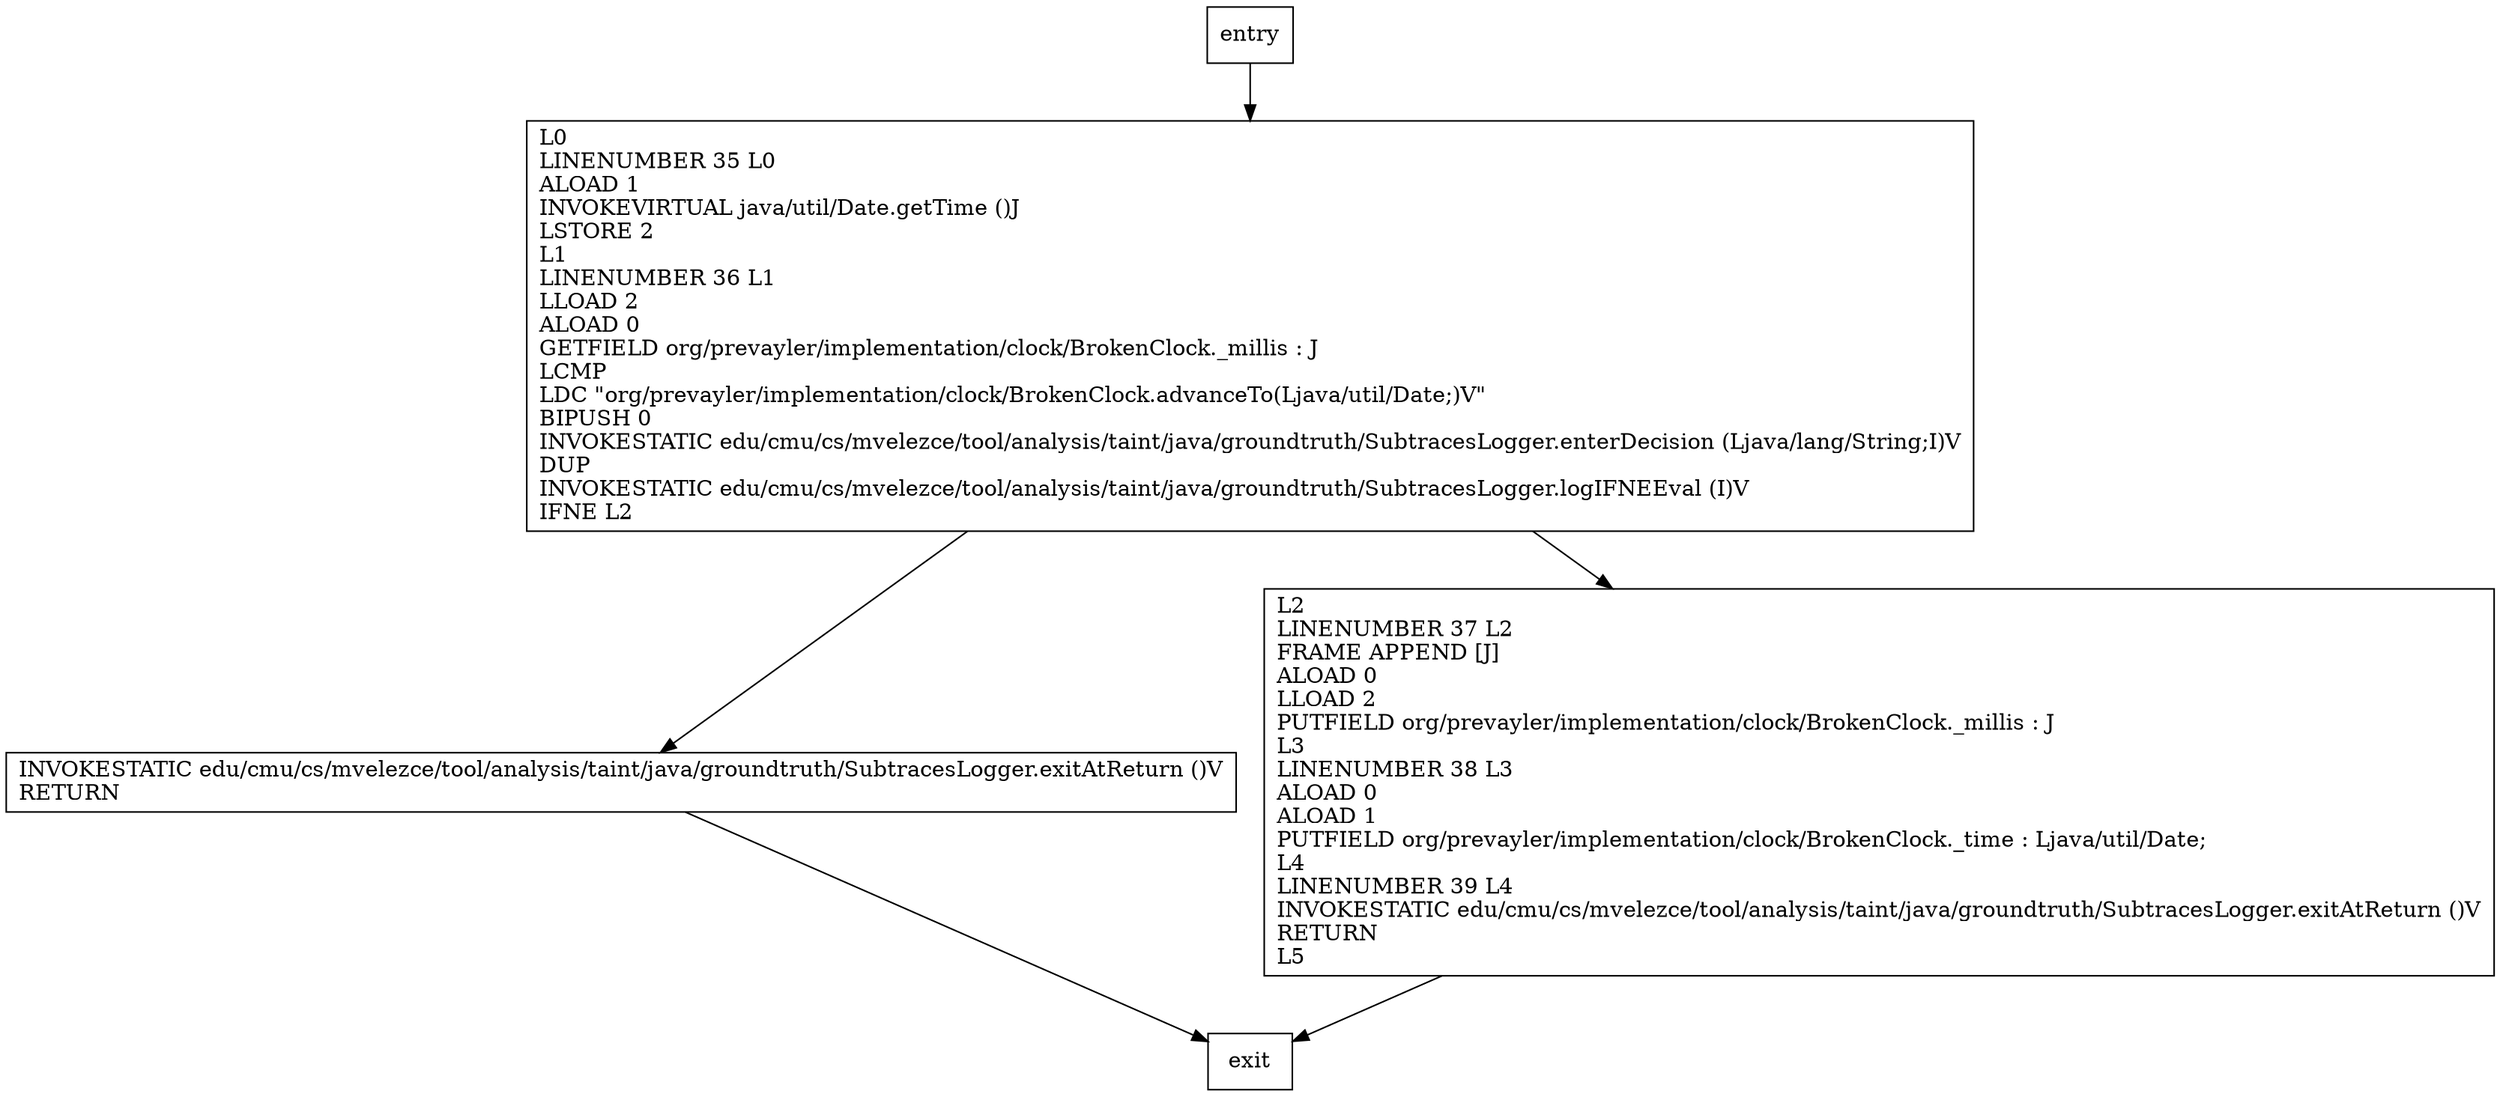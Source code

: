 digraph advanceTo {
node [shape=record];
1591387506 [label="INVOKESTATIC edu/cmu/cs/mvelezce/tool/analysis/taint/java/groundtruth/SubtracesLogger.exitAtReturn ()V\lRETURN\l"];
1547714604 [label="L0\lLINENUMBER 35 L0\lALOAD 1\lINVOKEVIRTUAL java/util/Date.getTime ()J\lLSTORE 2\lL1\lLINENUMBER 36 L1\lLLOAD 2\lALOAD 0\lGETFIELD org/prevayler/implementation/clock/BrokenClock._millis : J\lLCMP\lLDC \"org/prevayler/implementation/clock/BrokenClock.advanceTo(Ljava/util/Date;)V\"\lBIPUSH 0\lINVOKESTATIC edu/cmu/cs/mvelezce/tool/analysis/taint/java/groundtruth/SubtracesLogger.enterDecision (Ljava/lang/String;I)V\lDUP\lINVOKESTATIC edu/cmu/cs/mvelezce/tool/analysis/taint/java/groundtruth/SubtracesLogger.logIFNEEval (I)V\lIFNE L2\l"];
428156140 [label="L2\lLINENUMBER 37 L2\lFRAME APPEND [J]\lALOAD 0\lLLOAD 2\lPUTFIELD org/prevayler/implementation/clock/BrokenClock._millis : J\lL3\lLINENUMBER 38 L3\lALOAD 0\lALOAD 1\lPUTFIELD org/prevayler/implementation/clock/BrokenClock._time : Ljava/util/Date;\lL4\lLINENUMBER 39 L4\lINVOKESTATIC edu/cmu/cs/mvelezce/tool/analysis/taint/java/groundtruth/SubtracesLogger.exitAtReturn ()V\lRETURN\lL5\l"];
entry;
exit;
entry -> 1547714604;
1591387506 -> exit;
1547714604 -> 1591387506;
1547714604 -> 428156140;
428156140 -> exit;
}
